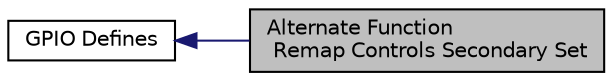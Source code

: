 digraph "Alternate Function Remap Controls Secondary Set"
{
  edge [fontname="Helvetica",fontsize="10",labelfontname="Helvetica",labelfontsize="10"];
  node [fontname="Helvetica",fontsize="10",shape=record];
  rankdir=LR;
  Node1 [label="GPIO Defines",height=0.2,width=0.4,color="black", fillcolor="white", style="filled",URL="$group__gpio__defines.html",tooltip="Defined Constants and Types for the STM32F1xx General Purpose I/O"];
  Node0 [label="Alternate Function\l Remap Controls Secondary Set",height=0.2,width=0.4,color="black", fillcolor="grey75", style="filled" fontcolor="black"];
  Node1->Node0 [shape=plaintext, color="midnightblue", dir="back", style="solid"];
}
